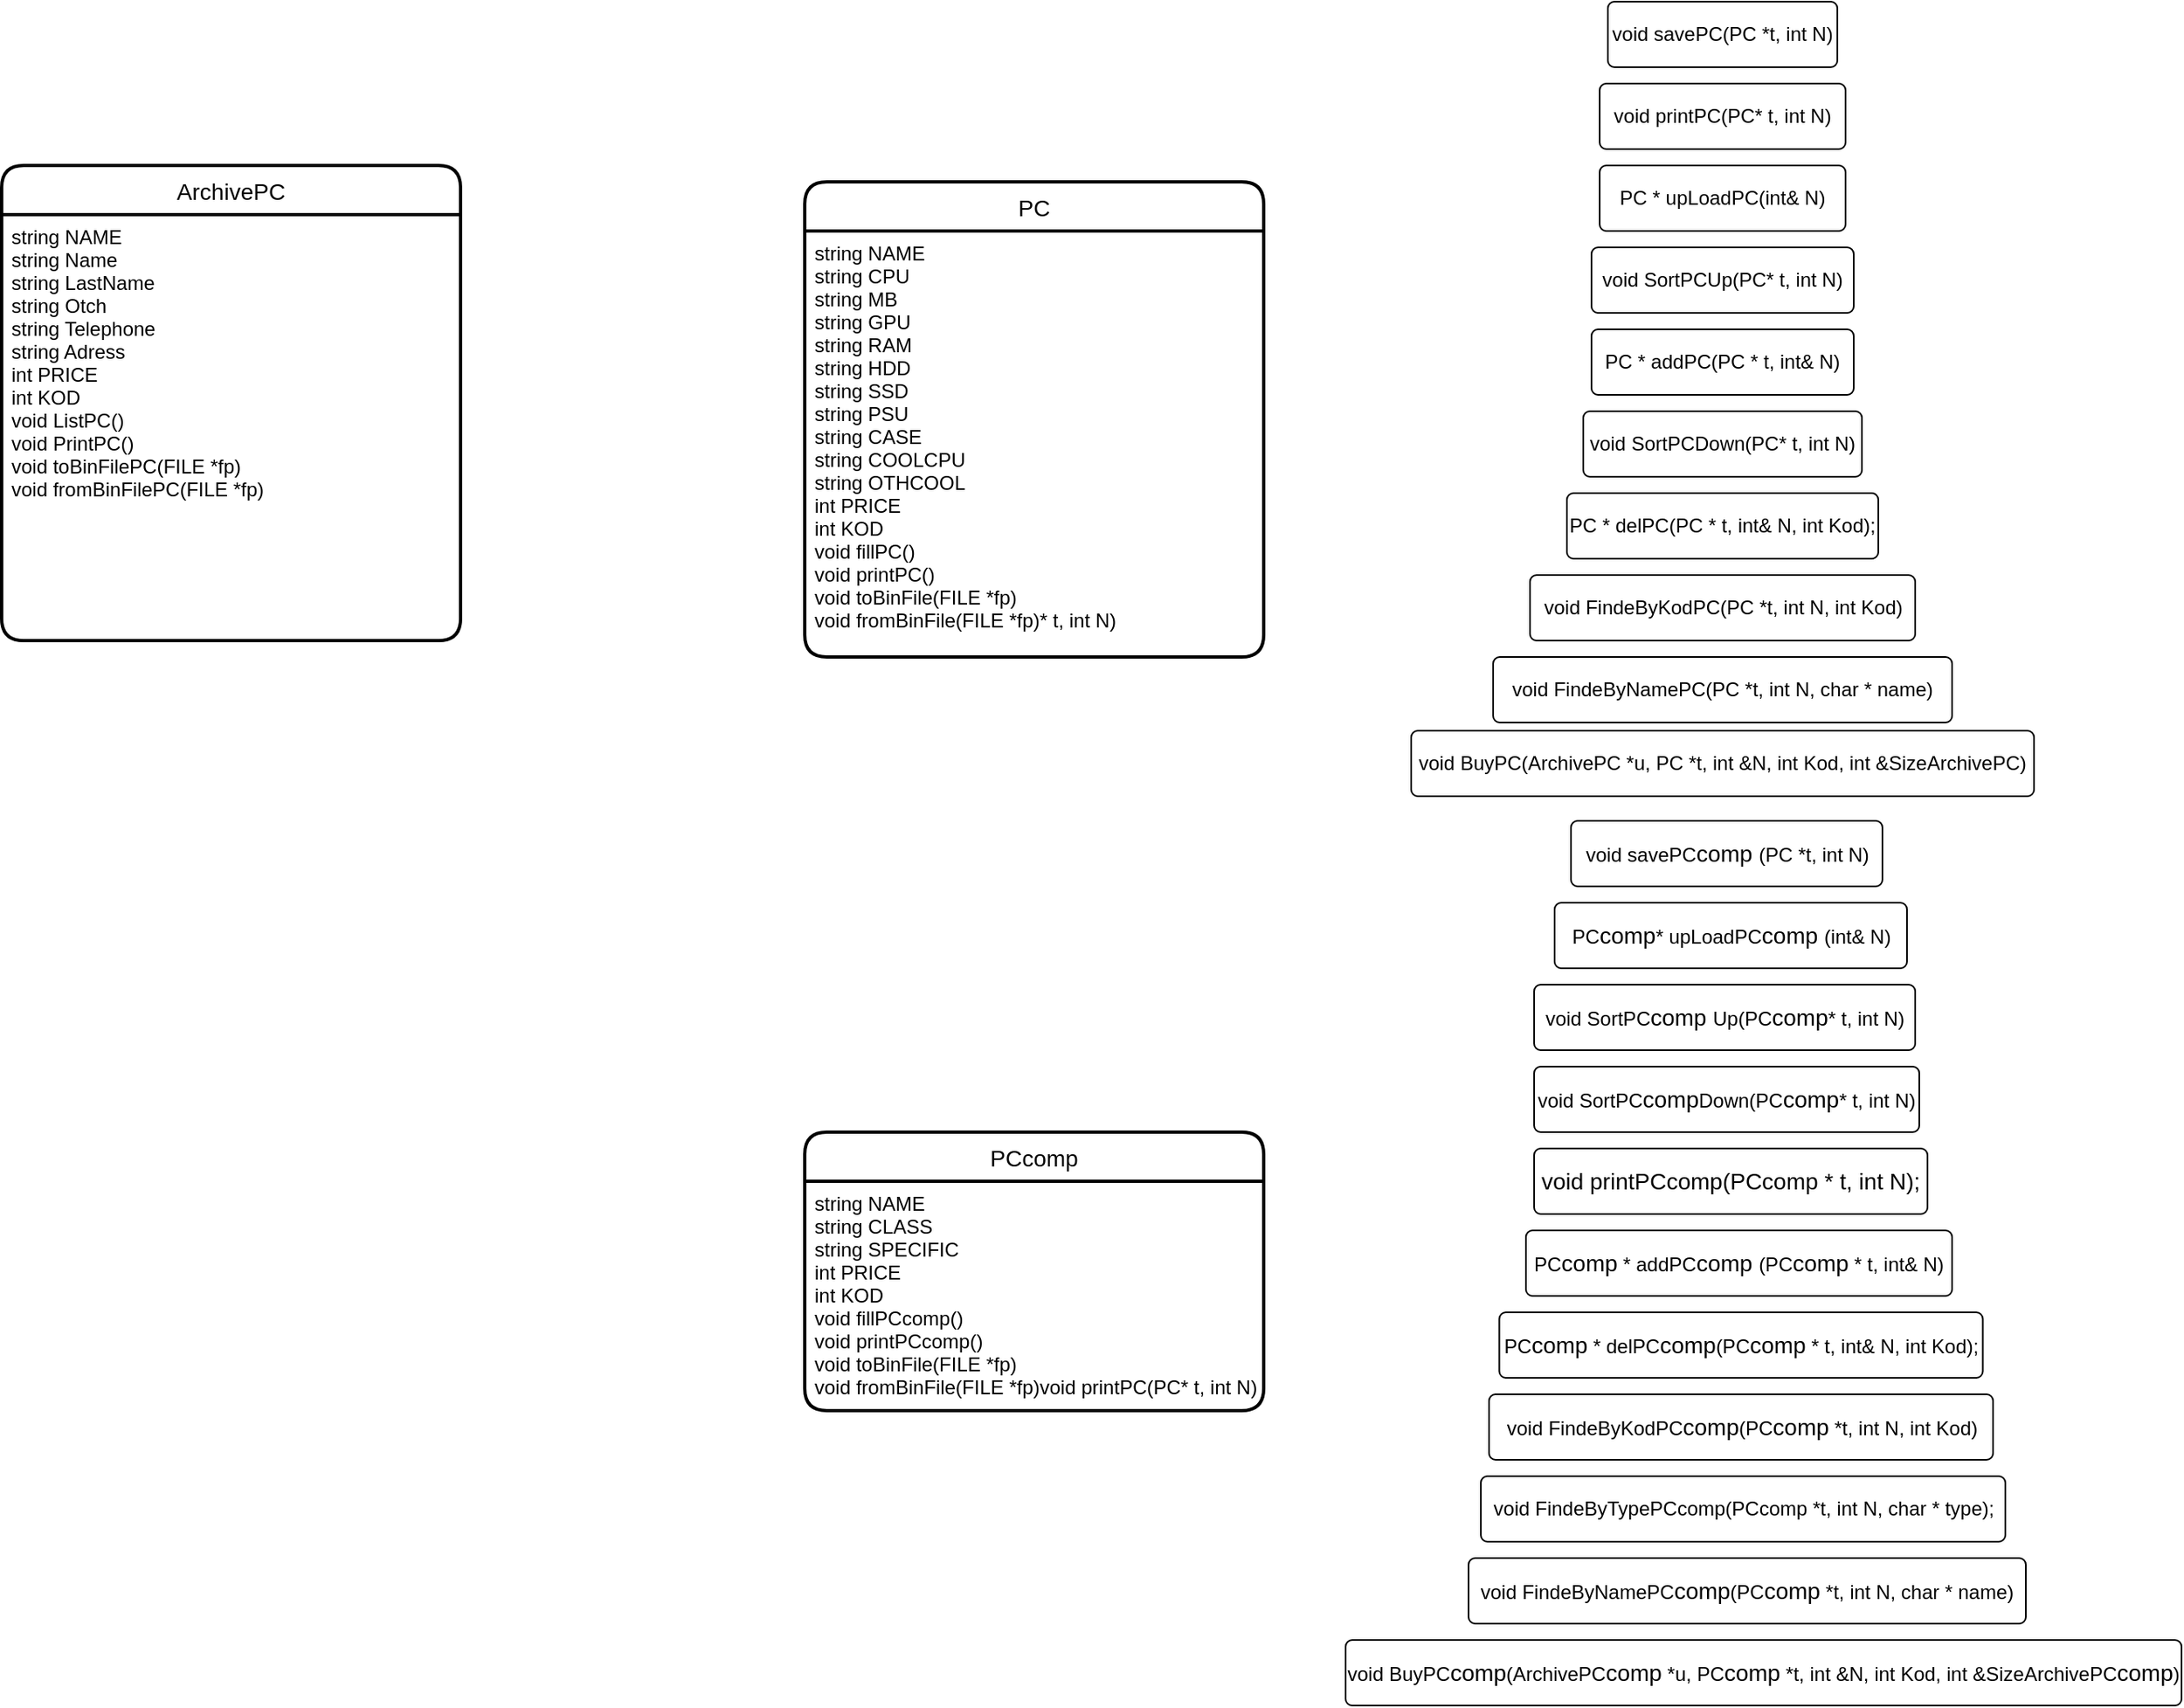 <mxfile version="14.6.0" type="github">
  <diagram id="R2lEEEUBdFMjLlhIrx00" name="Page-1">
    <mxGraphModel dx="2676" dy="1921" grid="1" gridSize="10" guides="1" tooltips="1" connect="1" arrows="1" fold="1" page="1" pageScale="1" pageWidth="850" pageHeight="1100" math="0" shadow="0" extFonts="Permanent Marker^https://fonts.googleapis.com/css?family=Permanent+Marker">
      <root>
        <mxCell id="0" />
        <mxCell id="1" parent="0" />
        <mxCell id="H_j3gsRflJUd25W6t2oF-1" value="PC" style="swimlane;childLayout=stackLayout;horizontal=1;startSize=30;horizontalStack=0;rounded=1;fontSize=14;fontStyle=0;strokeWidth=2;resizeParent=0;resizeLast=1;shadow=0;dashed=0;align=center;" vertex="1" parent="1">
          <mxGeometry x="-20" y="70" width="280" height="290" as="geometry" />
        </mxCell>
        <mxCell id="H_j3gsRflJUd25W6t2oF-2" value="	string NAME&#xa;	string CPU&#xa;	string MB&#xa;	string GPU&#xa;	string RAM &#xa;	string HDD&#xa;	string SSD &#xa;	string PSU  &#xa;	string CASE  &#xa;	string COOLCPU &#xa;	string OTHCOOL &#xa;	int PRICE&#xa;	int KOD&#xa;void fillPC()&#xa;void printPC()&#xa;void toBinFile(FILE *fp)&#xa;void fromBinFile(FILE *fp)* t, int N)" style="align=left;strokeColor=none;fillColor=none;spacingLeft=4;fontSize=12;verticalAlign=top;resizable=0;rotatable=0;part=1;" vertex="1" parent="H_j3gsRflJUd25W6t2oF-1">
          <mxGeometry y="30" width="280" height="260" as="geometry" />
        </mxCell>
        <mxCell id="H_j3gsRflJUd25W6t2oF-3" value="&lt;span style=&quot;text-align: left&quot;&gt;void SortPCUp(PC* t, int N)&lt;/span&gt;" style="rounded=1;arcSize=10;whiteSpace=wrap;html=1;align=center;" vertex="1" parent="1">
          <mxGeometry x="460" y="110" width="160" height="40" as="geometry" />
        </mxCell>
        <mxCell id="H_j3gsRflJUd25W6t2oF-4" value="&lt;span style=&quot;text-align: left&quot;&gt;void FindeByKodPC(PC *t, int N, int Kod)&lt;/span&gt;" style="rounded=1;arcSize=10;whiteSpace=wrap;html=1;align=center;" vertex="1" parent="1">
          <mxGeometry x="422.5" y="310" width="235" height="40" as="geometry" />
        </mxCell>
        <mxCell id="H_j3gsRflJUd25W6t2oF-5" value="&lt;span style=&quot;text-align: left&quot;&gt;void FindeByNamePC(PC *t, int N, char * name)&lt;/span&gt;" style="rounded=1;arcSize=10;whiteSpace=wrap;html=1;align=center;" vertex="1" parent="1">
          <mxGeometry x="400" y="360" width="280" height="40" as="geometry" />
        </mxCell>
        <mxCell id="H_j3gsRflJUd25W6t2oF-6" value="&lt;span style=&quot;text-align: left&quot;&gt;void savePC(PC *t, int N)&lt;/span&gt;" style="rounded=1;arcSize=10;whiteSpace=wrap;html=1;align=center;" vertex="1" parent="1">
          <mxGeometry x="470" y="-40" width="140" height="40" as="geometry" />
        </mxCell>
        <mxCell id="H_j3gsRflJUd25W6t2oF-7" value="&lt;span style=&quot;text-align: left&quot;&gt;void SortPCDown(PC* t, int N)&lt;/span&gt;" style="rounded=1;arcSize=10;whiteSpace=wrap;html=1;align=center;" vertex="1" parent="1">
          <mxGeometry x="455" y="210" width="170" height="40" as="geometry" />
        </mxCell>
        <mxCell id="H_j3gsRflJUd25W6t2oF-8" value="&lt;span style=&quot;text-align: left&quot;&gt;void BuyPC(ArchivePC *u, PC *t, int &amp;amp;N, int Kod, int &amp;amp;SizeArchivePC)&lt;/span&gt;" style="rounded=1;arcSize=10;whiteSpace=wrap;html=1;align=center;" vertex="1" parent="1">
          <mxGeometry x="350" y="405" width="380" height="40" as="geometry" />
        </mxCell>
        <mxCell id="H_j3gsRflJUd25W6t2oF-9" value="&lt;span style=&quot;text-align: left&quot;&gt;PC * upLoadPC(int&amp;amp; N)&lt;/span&gt;" style="rounded=1;arcSize=10;whiteSpace=wrap;html=1;align=center;" vertex="1" parent="1">
          <mxGeometry x="465" y="60" width="150" height="40" as="geometry" />
        </mxCell>
        <mxCell id="H_j3gsRflJUd25W6t2oF-10" value="&lt;span style=&quot;text-align: left&quot;&gt;PC * addPC(PC * t, int&amp;amp; N)&lt;/span&gt;" style="rounded=1;arcSize=10;whiteSpace=wrap;html=1;align=center;" vertex="1" parent="1">
          <mxGeometry x="460" y="160" width="160" height="40" as="geometry" />
        </mxCell>
        <mxCell id="H_j3gsRflJUd25W6t2oF-11" value="&lt;span style=&quot;text-align: left&quot;&gt;PC * delPC(PC * t, int&amp;amp; N, int Kod);&lt;/span&gt;" style="rounded=1;arcSize=10;whiteSpace=wrap;html=1;align=center;" vertex="1" parent="1">
          <mxGeometry x="445" y="260" width="190" height="40" as="geometry" />
        </mxCell>
        <mxCell id="H_j3gsRflJUd25W6t2oF-12" value="PCcomp" style="swimlane;childLayout=stackLayout;horizontal=1;startSize=30;horizontalStack=0;rounded=1;fontSize=14;fontStyle=0;strokeWidth=2;resizeParent=0;resizeLast=1;shadow=0;dashed=0;align=center;" vertex="1" parent="1">
          <mxGeometry x="-20" y="650" width="280" height="170" as="geometry" />
        </mxCell>
        <mxCell id="H_j3gsRflJUd25W6t2oF-13" value="	string NAME&#xa;	string CLASS&#xa;	string SPECIFIC&#xa;	int PRICE&#xa;	int KOD&#xa;void fillPCcomp()&#xa;void printPCcomp()&#xa;void toBinFile(FILE *fp)&#xa;void fromBinFile(FILE *fp)void printPC(PC* t, int N)" style="align=left;strokeColor=none;fillColor=none;spacingLeft=4;fontSize=12;verticalAlign=top;resizable=0;rotatable=0;part=1;" vertex="1" parent="H_j3gsRflJUd25W6t2oF-12">
          <mxGeometry y="30" width="280" height="140" as="geometry" />
        </mxCell>
        <mxCell id="H_j3gsRflJUd25W6t2oF-14" value="&lt;span style=&quot;text-align: left&quot;&gt;void SortPC&lt;/span&gt;&lt;span style=&quot;font-size: 14px&quot;&gt;comp&amp;nbsp;&lt;/span&gt;&lt;span style=&quot;text-align: left&quot;&gt;Up(PC&lt;/span&gt;&lt;span style=&quot;font-size: 14px&quot;&gt;comp&lt;/span&gt;&lt;span style=&quot;text-align: left&quot;&gt;* t, int N)&lt;/span&gt;" style="rounded=1;arcSize=10;whiteSpace=wrap;html=1;align=center;" vertex="1" parent="1">
          <mxGeometry x="425" y="560" width="232.5" height="40" as="geometry" />
        </mxCell>
        <mxCell id="H_j3gsRflJUd25W6t2oF-15" value="&lt;span style=&quot;text-align: left&quot;&gt;void FindeByKodPC&lt;/span&gt;&lt;span style=&quot;font-size: 14px&quot;&gt;comp&lt;/span&gt;&lt;span style=&quot;text-align: left&quot;&gt;(PC&lt;/span&gt;&lt;span style=&quot;font-size: 14px&quot;&gt;comp&lt;/span&gt;&lt;span style=&quot;text-align: left&quot;&gt;&amp;nbsp;*t, int N, int Kod)&lt;/span&gt;" style="rounded=1;arcSize=10;whiteSpace=wrap;html=1;align=center;" vertex="1" parent="1">
          <mxGeometry x="397.5" y="810" width="307.5" height="40" as="geometry" />
        </mxCell>
        <mxCell id="H_j3gsRflJUd25W6t2oF-16" value="&lt;span style=&quot;text-align: left&quot;&gt;void FindeByNamePC&lt;/span&gt;&lt;span style=&quot;font-size: 14px&quot;&gt;comp&lt;/span&gt;&lt;span style=&quot;text-align: left&quot;&gt;(PC&lt;/span&gt;&lt;span style=&quot;font-size: 14px&quot;&gt;comp&lt;/span&gt;&lt;span style=&quot;text-align: left&quot;&gt;&amp;nbsp;*t, int N, char * name)&lt;/span&gt;" style="rounded=1;arcSize=10;whiteSpace=wrap;html=1;align=center;" vertex="1" parent="1">
          <mxGeometry x="385" y="910" width="340" height="40" as="geometry" />
        </mxCell>
        <mxCell id="H_j3gsRflJUd25W6t2oF-17" value="&lt;span style=&quot;text-align: left&quot;&gt;void savePC&lt;/span&gt;&lt;span style=&quot;font-size: 14px&quot;&gt;comp&amp;nbsp;&lt;/span&gt;&lt;span style=&quot;text-align: left&quot;&gt;(PC *t, int N)&lt;/span&gt;" style="rounded=1;arcSize=10;whiteSpace=wrap;html=1;align=center;" vertex="1" parent="1">
          <mxGeometry x="447.5" y="460" width="190" height="40" as="geometry" />
        </mxCell>
        <mxCell id="H_j3gsRflJUd25W6t2oF-18" value="&lt;span style=&quot;text-align: left&quot;&gt;void SortPC&lt;/span&gt;&lt;span style=&quot;font-size: 14px&quot;&gt;comp&lt;/span&gt;&lt;span style=&quot;text-align: left&quot;&gt;Down(PC&lt;/span&gt;&lt;span style=&quot;font-size: 14px&quot;&gt;comp&lt;/span&gt;&lt;span style=&quot;text-align: left&quot;&gt;* t, int N)&lt;/span&gt;" style="rounded=1;arcSize=10;whiteSpace=wrap;html=1;align=center;" vertex="1" parent="1">
          <mxGeometry x="425" y="610" width="235" height="40" as="geometry" />
        </mxCell>
        <mxCell id="H_j3gsRflJUd25W6t2oF-19" value="&lt;span style=&quot;text-align: left&quot;&gt;void BuyPC&lt;/span&gt;&lt;span style=&quot;font-size: 14px&quot;&gt;comp&lt;/span&gt;&lt;span style=&quot;text-align: left&quot;&gt;(ArchivePC&lt;/span&gt;&lt;span style=&quot;font-size: 14px&quot;&gt;comp&lt;/span&gt;&lt;span style=&quot;text-align: left&quot;&gt;&amp;nbsp;*u, PC&lt;/span&gt;&lt;span style=&quot;font-size: 14px&quot;&gt;comp&lt;/span&gt;&lt;span style=&quot;text-align: left&quot;&gt;&amp;nbsp;*t, int &amp;amp;N, int Kod, int &amp;amp;SizeArchivePC&lt;/span&gt;&lt;span style=&quot;font-size: 14px&quot;&gt;comp&lt;/span&gt;&lt;span style=&quot;text-align: left&quot;&gt;)&lt;/span&gt;" style="rounded=1;arcSize=10;whiteSpace=wrap;html=1;align=center;" vertex="1" parent="1">
          <mxGeometry x="310" y="960" width="510" height="40" as="geometry" />
        </mxCell>
        <mxCell id="H_j3gsRflJUd25W6t2oF-20" value="&lt;span style=&quot;text-align: left&quot;&gt;PC&lt;/span&gt;&lt;span style=&quot;font-size: 14px&quot;&gt;comp&lt;/span&gt;&lt;span style=&quot;text-align: left&quot;&gt;* upLoadPC&lt;/span&gt;&lt;span style=&quot;font-size: 14px&quot;&gt;comp&amp;nbsp;&lt;/span&gt;&lt;span style=&quot;text-align: left&quot;&gt;(int&amp;amp; N)&lt;/span&gt;" style="rounded=1;arcSize=10;whiteSpace=wrap;html=1;align=center;" vertex="1" parent="1">
          <mxGeometry x="437.5" y="510" width="215" height="40" as="geometry" />
        </mxCell>
        <mxCell id="H_j3gsRflJUd25W6t2oF-21" value="&lt;span style=&quot;text-align: left&quot;&gt;PC&lt;/span&gt;&lt;span style=&quot;font-size: 14px&quot;&gt;comp&lt;/span&gt;&lt;span style=&quot;text-align: left&quot;&gt;&amp;nbsp;* addPC&lt;/span&gt;&lt;span style=&quot;font-size: 14px&quot;&gt;comp&amp;nbsp;&lt;/span&gt;&lt;span style=&quot;text-align: left&quot;&gt;(PC&lt;/span&gt;&lt;span style=&quot;font-size: 14px&quot;&gt;comp&lt;/span&gt;&lt;span style=&quot;text-align: left&quot;&gt;&amp;nbsp;* t, int&amp;amp; N)&lt;/span&gt;" style="rounded=1;arcSize=10;whiteSpace=wrap;html=1;align=center;" vertex="1" parent="1">
          <mxGeometry x="420" y="710" width="260" height="40" as="geometry" />
        </mxCell>
        <mxCell id="H_j3gsRflJUd25W6t2oF-22" value="&lt;span style=&quot;text-align: left&quot;&gt;PC&lt;/span&gt;&lt;span style=&quot;font-size: 14px&quot;&gt;comp&lt;/span&gt;&lt;span style=&quot;text-align: left&quot;&gt;&amp;nbsp;* delPC&lt;/span&gt;&lt;span style=&quot;font-size: 14px&quot;&gt;comp&lt;/span&gt;&lt;span style=&quot;text-align: left&quot;&gt;(PC&lt;/span&gt;&lt;span style=&quot;font-size: 14px&quot;&gt;comp&lt;/span&gt;&lt;span style=&quot;text-align: left&quot;&gt;&amp;nbsp;* t, int&amp;amp; N, int Kod);&lt;/span&gt;" style="rounded=1;arcSize=10;whiteSpace=wrap;html=1;align=center;" vertex="1" parent="1">
          <mxGeometry x="403.75" y="760" width="295" height="40" as="geometry" />
        </mxCell>
        <mxCell id="H_j3gsRflJUd25W6t2oF-23" value="void FindeByTypePCcomp(PCcomp *t, int N, char * type);&lt;span&gt;						&lt;/span&gt;" style="rounded=1;arcSize=10;whiteSpace=wrap;html=1;align=center;" vertex="1" parent="1">
          <mxGeometry x="392.5" y="860" width="320" height="40" as="geometry" />
        </mxCell>
        <mxCell id="H_j3gsRflJUd25W6t2oF-24" value="ArchivePC" style="swimlane;childLayout=stackLayout;horizontal=1;startSize=30;horizontalStack=0;rounded=1;fontSize=14;fontStyle=0;strokeWidth=2;resizeParent=0;resizeLast=1;shadow=0;dashed=0;align=center;" vertex="1" parent="1">
          <mxGeometry x="-510" y="60" width="280" height="290" as="geometry" />
        </mxCell>
        <mxCell id="H_j3gsRflJUd25W6t2oF-25" value="	string NAME&#xa;	string Name&#xa;	string LastName&#xa;	string Otch&#xa;	string Telephone&#xa;	string Adress&#xa;	int PRICE&#xa;	int KOD&#xa;void ListPC()&#xa;void PrintPC()&#xa;void toBinFilePC(FILE *fp)&#xa;void fromBinFilePC(FILE *fp)" style="align=left;strokeColor=none;fillColor=none;spacingLeft=4;fontSize=12;verticalAlign=top;resizable=0;rotatable=0;part=1;" vertex="1" parent="H_j3gsRflJUd25W6t2oF-24">
          <mxGeometry y="30" width="280" height="260" as="geometry" />
        </mxCell>
        <mxCell id="H_j3gsRflJUd25W6t2oF-26" value="&lt;div style=&quot;text-align: left&quot;&gt;&lt;span&gt;void printPC(PC* t, int N)&lt;/span&gt;&lt;/div&gt;" style="rounded=1;arcSize=10;whiteSpace=wrap;html=1;align=center;" vertex="1" parent="1">
          <mxGeometry x="465" y="10" width="150" height="40" as="geometry" />
        </mxCell>
        <mxCell id="H_j3gsRflJUd25W6t2oF-27" value="&lt;div style=&quot;text-align: left&quot;&gt;&lt;/div&gt;&lt;span style=&quot;font-size: 14px&quot;&gt;void printPCcomp(PCcomp * t, int N);&lt;span&gt;	&lt;/span&gt;&lt;/span&gt;" style="rounded=1;arcSize=10;whiteSpace=wrap;html=1;align=center;" vertex="1" parent="1">
          <mxGeometry x="425" y="660" width="240" height="40" as="geometry" />
        </mxCell>
      </root>
    </mxGraphModel>
  </diagram>
</mxfile>
